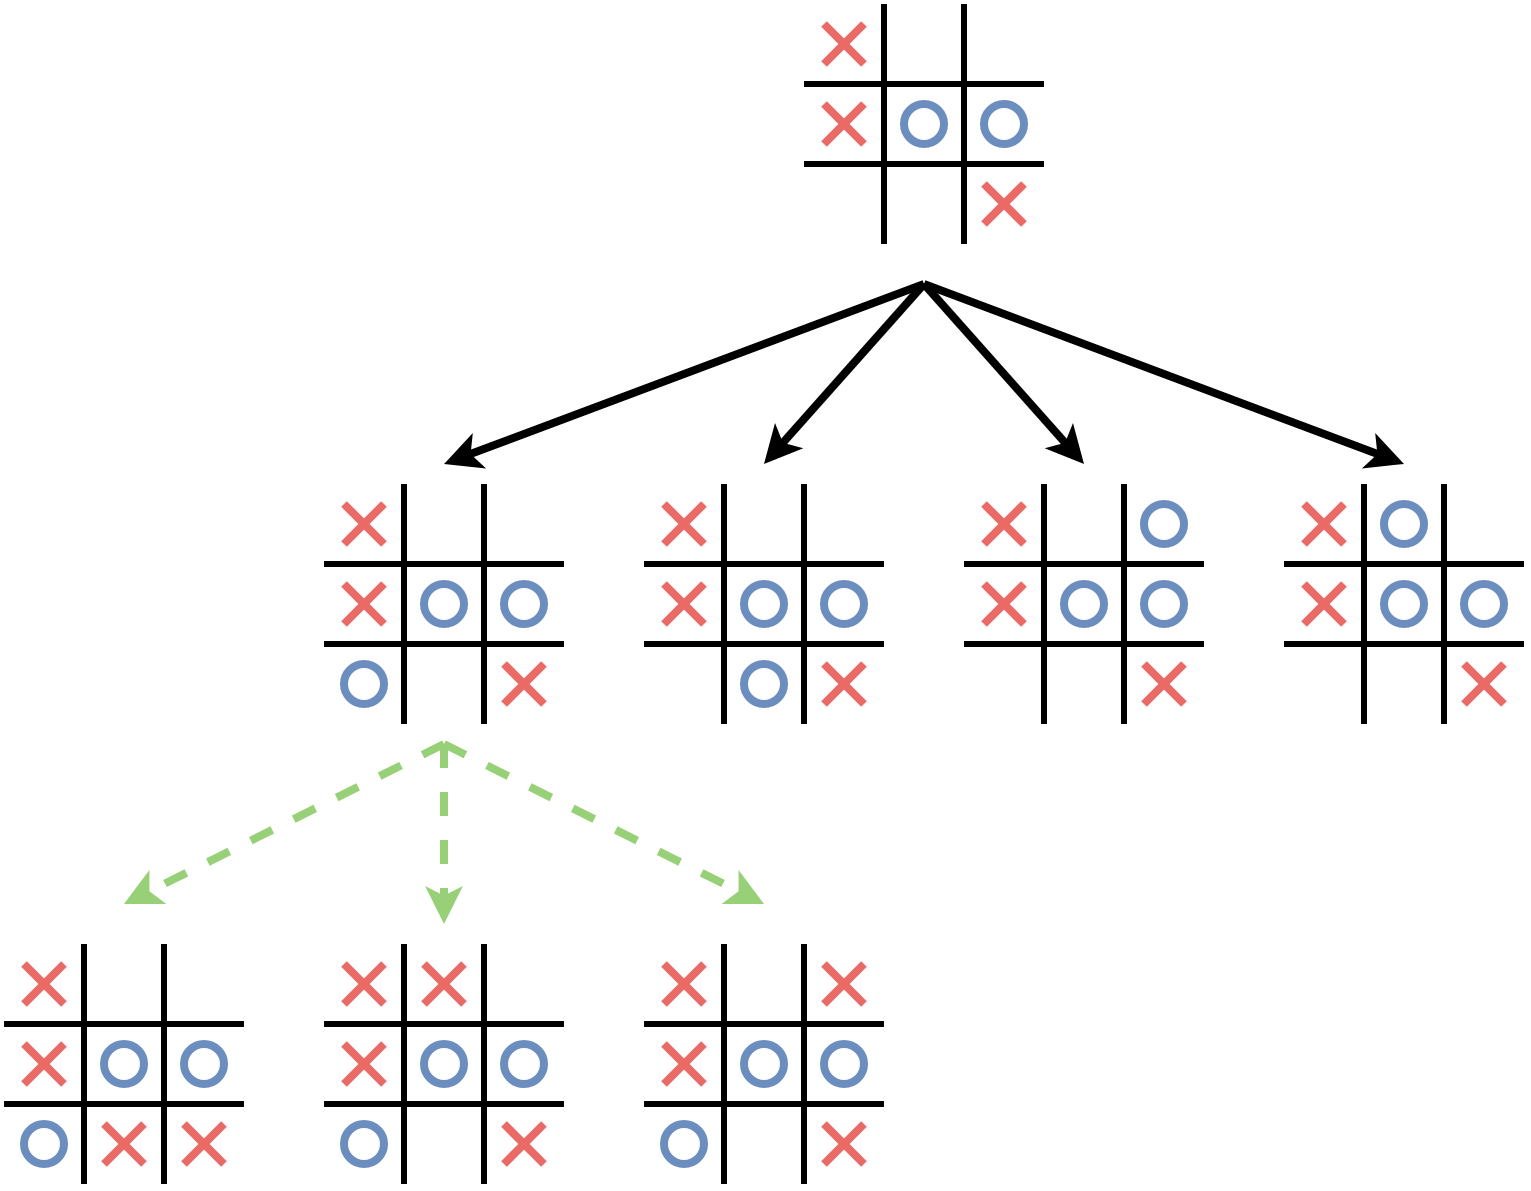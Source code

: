 <mxfile version="24.4.4" type="github">
  <diagram name="Page-1" id="O1wvSxYtaizagmVCoHYM">
    <mxGraphModel dx="2284" dy="781" grid="1" gridSize="10" guides="1" tooltips="1" connect="1" arrows="1" fold="1" page="1" pageScale="1" pageWidth="850" pageHeight="1100" math="0" shadow="0">
      <root>
        <mxCell id="0" />
        <mxCell id="1" parent="0" />
        <mxCell id="HapR6sXBjrM8r3dk0Goy-1" value="" style="endArrow=none;html=1;rounded=0;strokeWidth=3;fontSize=15;" parent="1" edge="1">
          <mxGeometry width="50" height="50" relative="1" as="geometry">
            <mxPoint x="410" y="220" as="sourcePoint" />
            <mxPoint x="410" y="100" as="targetPoint" />
          </mxGeometry>
        </mxCell>
        <mxCell id="HapR6sXBjrM8r3dk0Goy-2" value="" style="endArrow=none;html=1;rounded=0;strokeWidth=3;fontSize=15;" parent="1" edge="1">
          <mxGeometry width="50" height="50" relative="1" as="geometry">
            <mxPoint x="370" y="180" as="sourcePoint" />
            <mxPoint x="490" y="180" as="targetPoint" />
          </mxGeometry>
        </mxCell>
        <mxCell id="HapR6sXBjrM8r3dk0Goy-3" value="" style="endArrow=none;html=1;rounded=0;strokeWidth=3;fontSize=15;" parent="1" edge="1">
          <mxGeometry width="50" height="50" relative="1" as="geometry">
            <mxPoint x="450" y="220" as="sourcePoint" />
            <mxPoint x="450" y="100" as="targetPoint" />
          </mxGeometry>
        </mxCell>
        <mxCell id="HapR6sXBjrM8r3dk0Goy-4" value="" style="endArrow=none;html=1;rounded=0;strokeWidth=3;fontSize=15;" parent="1" edge="1">
          <mxGeometry width="50" height="50" relative="1" as="geometry">
            <mxPoint x="370" y="140" as="sourcePoint" />
            <mxPoint x="490" y="140" as="targetPoint" />
          </mxGeometry>
        </mxCell>
        <mxCell id="HapR6sXBjrM8r3dk0Goy-5" value="" style="ellipse;whiteSpace=wrap;html=1;perimeterSpacing=0;strokeWidth=4;fillColor=none;strokeColor=#6c8ebf;fontSize=15;" parent="1" vertex="1">
          <mxGeometry x="460" y="150" width="20" height="20" as="geometry" />
        </mxCell>
        <mxCell id="HapR6sXBjrM8r3dk0Goy-6" value="" style="endArrow=none;html=1;rounded=0;strokeWidth=4;strokeColor=#EA6B66;fontSize=15;" parent="1" edge="1">
          <mxGeometry width="50" height="50" relative="1" as="geometry">
            <mxPoint x="460" y="190" as="sourcePoint" />
            <mxPoint x="480" y="210" as="targetPoint" />
          </mxGeometry>
        </mxCell>
        <mxCell id="HapR6sXBjrM8r3dk0Goy-7" value="" style="endArrow=none;html=1;rounded=0;strokeWidth=4;strokeColor=#EA6B66;fontSize=15;" parent="1" edge="1">
          <mxGeometry width="50" height="50" relative="1" as="geometry">
            <mxPoint x="460" y="210" as="sourcePoint" />
            <mxPoint x="480" y="190" as="targetPoint" />
          </mxGeometry>
        </mxCell>
        <mxCell id="HapR6sXBjrM8r3dk0Goy-8" value="" style="endArrow=none;html=1;rounded=0;strokeWidth=4;strokeColor=#EA6B66;fontSize=15;" parent="1" edge="1">
          <mxGeometry width="50" height="50" relative="1" as="geometry">
            <mxPoint x="380" y="110" as="sourcePoint" />
            <mxPoint x="400" y="130" as="targetPoint" />
          </mxGeometry>
        </mxCell>
        <mxCell id="HapR6sXBjrM8r3dk0Goy-9" value="" style="endArrow=none;html=1;rounded=0;strokeWidth=4;strokeColor=#EA6B66;fontSize=15;" parent="1" edge="1">
          <mxGeometry width="50" height="50" relative="1" as="geometry">
            <mxPoint x="380" y="130" as="sourcePoint" />
            <mxPoint x="400" y="110" as="targetPoint" />
          </mxGeometry>
        </mxCell>
        <mxCell id="HapR6sXBjrM8r3dk0Goy-10" value="" style="ellipse;whiteSpace=wrap;html=1;perimeterSpacing=0;strokeWidth=4;fillColor=none;strokeColor=#6c8ebf;fontSize=15;" parent="1" vertex="1">
          <mxGeometry x="420" y="150" width="20" height="20" as="geometry" />
        </mxCell>
        <mxCell id="HapR6sXBjrM8r3dk0Goy-11" value="" style="endArrow=none;html=1;rounded=0;strokeWidth=4;strokeColor=#EA6B66;fontSize=15;" parent="1" edge="1">
          <mxGeometry width="50" height="50" relative="1" as="geometry">
            <mxPoint x="380" y="150" as="sourcePoint" />
            <mxPoint x="400" y="170" as="targetPoint" />
          </mxGeometry>
        </mxCell>
        <mxCell id="HapR6sXBjrM8r3dk0Goy-12" value="" style="endArrow=none;html=1;rounded=0;strokeWidth=4;strokeColor=#EA6B66;fontSize=15;" parent="1" edge="1">
          <mxGeometry width="50" height="50" relative="1" as="geometry">
            <mxPoint x="380" y="170" as="sourcePoint" />
            <mxPoint x="400" y="150" as="targetPoint" />
          </mxGeometry>
        </mxCell>
        <mxCell id="HapR6sXBjrM8r3dk0Goy-13" value="" style="endArrow=none;html=1;rounded=0;strokeWidth=3;fontSize=15;" parent="1" edge="1">
          <mxGeometry width="50" height="50" relative="1" as="geometry">
            <mxPoint x="330" y="460" as="sourcePoint" />
            <mxPoint x="330" y="340" as="targetPoint" />
          </mxGeometry>
        </mxCell>
        <mxCell id="HapR6sXBjrM8r3dk0Goy-14" value="" style="endArrow=none;html=1;rounded=0;strokeWidth=3;fontSize=15;" parent="1" edge="1">
          <mxGeometry width="50" height="50" relative="1" as="geometry">
            <mxPoint x="290" y="420" as="sourcePoint" />
            <mxPoint x="410" y="420" as="targetPoint" />
          </mxGeometry>
        </mxCell>
        <mxCell id="HapR6sXBjrM8r3dk0Goy-15" value="" style="endArrow=none;html=1;rounded=0;strokeWidth=3;fontSize=15;" parent="1" edge="1">
          <mxGeometry width="50" height="50" relative="1" as="geometry">
            <mxPoint x="370" y="460" as="sourcePoint" />
            <mxPoint x="370" y="340" as="targetPoint" />
          </mxGeometry>
        </mxCell>
        <mxCell id="HapR6sXBjrM8r3dk0Goy-16" value="" style="endArrow=none;html=1;rounded=0;strokeWidth=3;fontSize=15;" parent="1" edge="1">
          <mxGeometry width="50" height="50" relative="1" as="geometry">
            <mxPoint x="290" y="380" as="sourcePoint" />
            <mxPoint x="410" y="380" as="targetPoint" />
          </mxGeometry>
        </mxCell>
        <mxCell id="HapR6sXBjrM8r3dk0Goy-17" value="" style="ellipse;whiteSpace=wrap;html=1;perimeterSpacing=0;strokeWidth=4;fillColor=none;strokeColor=#6c8ebf;fontSize=15;" parent="1" vertex="1">
          <mxGeometry x="380" y="390" width="20" height="20" as="geometry" />
        </mxCell>
        <mxCell id="HapR6sXBjrM8r3dk0Goy-18" value="" style="endArrow=none;html=1;rounded=0;strokeWidth=4;strokeColor=#EA6B66;fontSize=15;" parent="1" edge="1">
          <mxGeometry width="50" height="50" relative="1" as="geometry">
            <mxPoint x="380" y="430" as="sourcePoint" />
            <mxPoint x="400" y="450" as="targetPoint" />
          </mxGeometry>
        </mxCell>
        <mxCell id="HapR6sXBjrM8r3dk0Goy-19" value="" style="endArrow=none;html=1;rounded=0;strokeWidth=4;strokeColor=#EA6B66;fontSize=15;" parent="1" edge="1">
          <mxGeometry width="50" height="50" relative="1" as="geometry">
            <mxPoint x="380" y="450" as="sourcePoint" />
            <mxPoint x="400" y="430" as="targetPoint" />
          </mxGeometry>
        </mxCell>
        <mxCell id="HapR6sXBjrM8r3dk0Goy-20" value="" style="endArrow=none;html=1;rounded=0;strokeWidth=4;strokeColor=#EA6B66;fontSize=15;" parent="1" edge="1">
          <mxGeometry width="50" height="50" relative="1" as="geometry">
            <mxPoint x="300" y="350" as="sourcePoint" />
            <mxPoint x="320" y="370" as="targetPoint" />
          </mxGeometry>
        </mxCell>
        <mxCell id="HapR6sXBjrM8r3dk0Goy-21" value="" style="endArrow=none;html=1;rounded=0;strokeWidth=4;strokeColor=#EA6B66;fontSize=15;" parent="1" edge="1">
          <mxGeometry width="50" height="50" relative="1" as="geometry">
            <mxPoint x="300" y="370" as="sourcePoint" />
            <mxPoint x="320" y="350" as="targetPoint" />
          </mxGeometry>
        </mxCell>
        <mxCell id="HapR6sXBjrM8r3dk0Goy-22" value="" style="ellipse;whiteSpace=wrap;html=1;perimeterSpacing=0;strokeWidth=4;fillColor=none;strokeColor=#6c8ebf;fontSize=15;" parent="1" vertex="1">
          <mxGeometry x="340" y="390" width="20" height="20" as="geometry" />
        </mxCell>
        <mxCell id="HapR6sXBjrM8r3dk0Goy-23" value="" style="endArrow=none;html=1;rounded=0;strokeWidth=4;strokeColor=#EA6B66;fontSize=15;" parent="1" edge="1">
          <mxGeometry width="50" height="50" relative="1" as="geometry">
            <mxPoint x="300" y="390" as="sourcePoint" />
            <mxPoint x="320" y="410" as="targetPoint" />
          </mxGeometry>
        </mxCell>
        <mxCell id="HapR6sXBjrM8r3dk0Goy-24" value="" style="endArrow=none;html=1;rounded=0;strokeWidth=4;strokeColor=#EA6B66;fontSize=15;" parent="1" edge="1">
          <mxGeometry width="50" height="50" relative="1" as="geometry">
            <mxPoint x="300" y="410" as="sourcePoint" />
            <mxPoint x="320" y="390" as="targetPoint" />
          </mxGeometry>
        </mxCell>
        <mxCell id="HapR6sXBjrM8r3dk0Goy-25" value="" style="endArrow=none;html=1;rounded=0;strokeWidth=3;fontSize=15;" parent="1" edge="1">
          <mxGeometry width="50" height="50" relative="1" as="geometry">
            <mxPoint x="170" y="460" as="sourcePoint" />
            <mxPoint x="170" y="340" as="targetPoint" />
          </mxGeometry>
        </mxCell>
        <mxCell id="HapR6sXBjrM8r3dk0Goy-26" value="" style="endArrow=none;html=1;rounded=0;strokeWidth=3;fontSize=15;" parent="1" edge="1">
          <mxGeometry width="50" height="50" relative="1" as="geometry">
            <mxPoint x="130" y="420" as="sourcePoint" />
            <mxPoint x="250" y="420" as="targetPoint" />
          </mxGeometry>
        </mxCell>
        <mxCell id="HapR6sXBjrM8r3dk0Goy-27" value="" style="endArrow=none;html=1;rounded=0;strokeWidth=3;fontSize=15;" parent="1" edge="1">
          <mxGeometry width="50" height="50" relative="1" as="geometry">
            <mxPoint x="210" y="460" as="sourcePoint" />
            <mxPoint x="210" y="340" as="targetPoint" />
          </mxGeometry>
        </mxCell>
        <mxCell id="HapR6sXBjrM8r3dk0Goy-28" value="" style="endArrow=none;html=1;rounded=0;strokeWidth=3;fontSize=15;" parent="1" edge="1">
          <mxGeometry width="50" height="50" relative="1" as="geometry">
            <mxPoint x="130" y="380" as="sourcePoint" />
            <mxPoint x="250" y="380" as="targetPoint" />
          </mxGeometry>
        </mxCell>
        <mxCell id="HapR6sXBjrM8r3dk0Goy-29" value="" style="ellipse;whiteSpace=wrap;html=1;perimeterSpacing=0;strokeWidth=4;fillColor=none;strokeColor=#6c8ebf;fontSize=15;" parent="1" vertex="1">
          <mxGeometry x="220" y="390" width="20" height="20" as="geometry" />
        </mxCell>
        <mxCell id="HapR6sXBjrM8r3dk0Goy-30" value="" style="endArrow=none;html=1;rounded=0;strokeWidth=4;strokeColor=#EA6B66;fontSize=15;" parent="1" edge="1">
          <mxGeometry width="50" height="50" relative="1" as="geometry">
            <mxPoint x="220" y="430" as="sourcePoint" />
            <mxPoint x="240" y="450" as="targetPoint" />
          </mxGeometry>
        </mxCell>
        <mxCell id="HapR6sXBjrM8r3dk0Goy-31" value="" style="endArrow=none;html=1;rounded=0;strokeWidth=4;strokeColor=#EA6B66;fontSize=15;" parent="1" edge="1">
          <mxGeometry width="50" height="50" relative="1" as="geometry">
            <mxPoint x="220" y="450" as="sourcePoint" />
            <mxPoint x="240" y="430" as="targetPoint" />
          </mxGeometry>
        </mxCell>
        <mxCell id="HapR6sXBjrM8r3dk0Goy-32" value="" style="endArrow=none;html=1;rounded=0;strokeWidth=4;strokeColor=#EA6B66;fontSize=15;" parent="1" edge="1">
          <mxGeometry width="50" height="50" relative="1" as="geometry">
            <mxPoint x="140" y="350" as="sourcePoint" />
            <mxPoint x="160" y="370" as="targetPoint" />
          </mxGeometry>
        </mxCell>
        <mxCell id="HapR6sXBjrM8r3dk0Goy-33" value="" style="endArrow=none;html=1;rounded=0;strokeWidth=4;strokeColor=#EA6B66;fontSize=15;" parent="1" edge="1">
          <mxGeometry width="50" height="50" relative="1" as="geometry">
            <mxPoint x="140" y="370" as="sourcePoint" />
            <mxPoint x="160" y="350" as="targetPoint" />
          </mxGeometry>
        </mxCell>
        <mxCell id="HapR6sXBjrM8r3dk0Goy-34" value="" style="ellipse;whiteSpace=wrap;html=1;perimeterSpacing=0;strokeWidth=4;fillColor=none;strokeColor=#6c8ebf;fontSize=15;" parent="1" vertex="1">
          <mxGeometry x="180" y="390" width="20" height="20" as="geometry" />
        </mxCell>
        <mxCell id="HapR6sXBjrM8r3dk0Goy-35" value="" style="endArrow=none;html=1;rounded=0;strokeWidth=4;strokeColor=#EA6B66;fontSize=15;" parent="1" edge="1">
          <mxGeometry width="50" height="50" relative="1" as="geometry">
            <mxPoint x="140" y="390" as="sourcePoint" />
            <mxPoint x="160" y="410" as="targetPoint" />
          </mxGeometry>
        </mxCell>
        <mxCell id="HapR6sXBjrM8r3dk0Goy-36" value="" style="endArrow=none;html=1;rounded=0;strokeWidth=4;strokeColor=#EA6B66;fontSize=15;" parent="1" edge="1">
          <mxGeometry width="50" height="50" relative="1" as="geometry">
            <mxPoint x="140" y="410" as="sourcePoint" />
            <mxPoint x="160" y="390" as="targetPoint" />
          </mxGeometry>
        </mxCell>
        <mxCell id="HapR6sXBjrM8r3dk0Goy-37" value="" style="endArrow=none;html=1;rounded=0;strokeWidth=3;fontSize=15;" parent="1" edge="1">
          <mxGeometry width="50" height="50" relative="1" as="geometry">
            <mxPoint x="490" y="460" as="sourcePoint" />
            <mxPoint x="490" y="340" as="targetPoint" />
          </mxGeometry>
        </mxCell>
        <mxCell id="HapR6sXBjrM8r3dk0Goy-38" value="" style="endArrow=none;html=1;rounded=0;strokeWidth=3;fontSize=15;" parent="1" edge="1">
          <mxGeometry width="50" height="50" relative="1" as="geometry">
            <mxPoint x="450" y="420" as="sourcePoint" />
            <mxPoint x="570" y="420" as="targetPoint" />
          </mxGeometry>
        </mxCell>
        <mxCell id="HapR6sXBjrM8r3dk0Goy-39" value="" style="endArrow=none;html=1;rounded=0;strokeWidth=3;fontSize=15;" parent="1" edge="1">
          <mxGeometry width="50" height="50" relative="1" as="geometry">
            <mxPoint x="530" y="460" as="sourcePoint" />
            <mxPoint x="530" y="340" as="targetPoint" />
          </mxGeometry>
        </mxCell>
        <mxCell id="HapR6sXBjrM8r3dk0Goy-40" value="" style="endArrow=none;html=1;rounded=0;strokeWidth=3;fontSize=15;" parent="1" edge="1">
          <mxGeometry width="50" height="50" relative="1" as="geometry">
            <mxPoint x="450" y="380" as="sourcePoint" />
            <mxPoint x="570" y="380" as="targetPoint" />
          </mxGeometry>
        </mxCell>
        <mxCell id="HapR6sXBjrM8r3dk0Goy-41" value="" style="ellipse;whiteSpace=wrap;html=1;perimeterSpacing=0;strokeWidth=4;fillColor=none;strokeColor=#6c8ebf;fontSize=15;" parent="1" vertex="1">
          <mxGeometry x="540" y="390" width="20" height="20" as="geometry" />
        </mxCell>
        <mxCell id="HapR6sXBjrM8r3dk0Goy-42" value="" style="endArrow=none;html=1;rounded=0;strokeWidth=4;strokeColor=#EA6B66;fontSize=15;" parent="1" edge="1">
          <mxGeometry width="50" height="50" relative="1" as="geometry">
            <mxPoint x="540" y="430" as="sourcePoint" />
            <mxPoint x="560" y="450" as="targetPoint" />
          </mxGeometry>
        </mxCell>
        <mxCell id="HapR6sXBjrM8r3dk0Goy-43" value="" style="endArrow=none;html=1;rounded=0;strokeWidth=4;strokeColor=#EA6B66;fontSize=15;" parent="1" edge="1">
          <mxGeometry width="50" height="50" relative="1" as="geometry">
            <mxPoint x="540" y="450" as="sourcePoint" />
            <mxPoint x="560" y="430" as="targetPoint" />
          </mxGeometry>
        </mxCell>
        <mxCell id="HapR6sXBjrM8r3dk0Goy-44" value="" style="endArrow=none;html=1;rounded=0;strokeWidth=4;strokeColor=#EA6B66;fontSize=15;" parent="1" edge="1">
          <mxGeometry width="50" height="50" relative="1" as="geometry">
            <mxPoint x="460" y="350" as="sourcePoint" />
            <mxPoint x="480" y="370" as="targetPoint" />
          </mxGeometry>
        </mxCell>
        <mxCell id="HapR6sXBjrM8r3dk0Goy-45" value="" style="endArrow=none;html=1;rounded=0;strokeWidth=4;strokeColor=#EA6B66;fontSize=15;" parent="1" edge="1">
          <mxGeometry width="50" height="50" relative="1" as="geometry">
            <mxPoint x="460" y="370" as="sourcePoint" />
            <mxPoint x="480" y="350" as="targetPoint" />
          </mxGeometry>
        </mxCell>
        <mxCell id="HapR6sXBjrM8r3dk0Goy-46" value="" style="ellipse;whiteSpace=wrap;html=1;perimeterSpacing=0;strokeWidth=4;fillColor=none;strokeColor=#6c8ebf;fontSize=15;" parent="1" vertex="1">
          <mxGeometry x="500" y="390" width="20" height="20" as="geometry" />
        </mxCell>
        <mxCell id="HapR6sXBjrM8r3dk0Goy-47" value="" style="endArrow=none;html=1;rounded=0;strokeWidth=4;strokeColor=#EA6B66;fontSize=15;" parent="1" edge="1">
          <mxGeometry width="50" height="50" relative="1" as="geometry">
            <mxPoint x="460" y="390" as="sourcePoint" />
            <mxPoint x="480" y="410" as="targetPoint" />
          </mxGeometry>
        </mxCell>
        <mxCell id="HapR6sXBjrM8r3dk0Goy-48" value="" style="endArrow=none;html=1;rounded=0;strokeWidth=4;strokeColor=#EA6B66;fontSize=15;" parent="1" edge="1">
          <mxGeometry width="50" height="50" relative="1" as="geometry">
            <mxPoint x="460" y="410" as="sourcePoint" />
            <mxPoint x="480" y="390" as="targetPoint" />
          </mxGeometry>
        </mxCell>
        <mxCell id="HapR6sXBjrM8r3dk0Goy-49" value="" style="ellipse;whiteSpace=wrap;html=1;perimeterSpacing=0;strokeWidth=4;fillColor=none;strokeColor=#6c8ebf;fontSize=15;" parent="1" vertex="1">
          <mxGeometry x="140" y="430" width="20" height="20" as="geometry" />
        </mxCell>
        <mxCell id="HapR6sXBjrM8r3dk0Goy-50" value="" style="ellipse;whiteSpace=wrap;html=1;perimeterSpacing=0;strokeWidth=4;fillColor=none;strokeColor=#6c8ebf;fontSize=15;" parent="1" vertex="1">
          <mxGeometry x="340" y="430" width="20" height="20" as="geometry" />
        </mxCell>
        <mxCell id="HapR6sXBjrM8r3dk0Goy-51" value="" style="ellipse;whiteSpace=wrap;html=1;perimeterSpacing=0;strokeWidth=4;fillColor=none;strokeColor=#6c8ebf;fontSize=15;" parent="1" vertex="1">
          <mxGeometry x="540" y="350" width="20" height="20" as="geometry" />
        </mxCell>
        <mxCell id="HapR6sXBjrM8r3dk0Goy-52" value="" style="endArrow=classic;html=1;rounded=0;strokeWidth=4;" parent="1" edge="1">
          <mxGeometry width="50" height="50" relative="1" as="geometry">
            <mxPoint x="430" y="240" as="sourcePoint" />
            <mxPoint x="190" y="330" as="targetPoint" />
          </mxGeometry>
        </mxCell>
        <mxCell id="HapR6sXBjrM8r3dk0Goy-53" value="" style="endArrow=classic;html=1;rounded=0;strokeWidth=4;" parent="1" edge="1">
          <mxGeometry width="50" height="50" relative="1" as="geometry">
            <mxPoint x="430" y="240" as="sourcePoint" />
            <mxPoint x="510" y="330" as="targetPoint" />
          </mxGeometry>
        </mxCell>
        <mxCell id="HapR6sXBjrM8r3dk0Goy-54" value="" style="endArrow=classic;html=1;rounded=0;strokeWidth=4;" parent="1" edge="1">
          <mxGeometry width="50" height="50" relative="1" as="geometry">
            <mxPoint x="430" y="240" as="sourcePoint" />
            <mxPoint x="350" y="330" as="targetPoint" />
          </mxGeometry>
        </mxCell>
        <mxCell id="HapR6sXBjrM8r3dk0Goy-56" value="" style="endArrow=none;html=1;rounded=0;strokeWidth=3;fontSize=15;" parent="1" edge="1">
          <mxGeometry width="50" height="50" relative="1" as="geometry">
            <mxPoint x="650" y="460" as="sourcePoint" />
            <mxPoint x="650" y="340" as="targetPoint" />
          </mxGeometry>
        </mxCell>
        <mxCell id="HapR6sXBjrM8r3dk0Goy-57" value="" style="endArrow=none;html=1;rounded=0;strokeWidth=3;fontSize=15;" parent="1" edge="1">
          <mxGeometry width="50" height="50" relative="1" as="geometry">
            <mxPoint x="610" y="420" as="sourcePoint" />
            <mxPoint x="730" y="420" as="targetPoint" />
          </mxGeometry>
        </mxCell>
        <mxCell id="HapR6sXBjrM8r3dk0Goy-58" value="" style="endArrow=none;html=1;rounded=0;strokeWidth=3;fontSize=15;" parent="1" edge="1">
          <mxGeometry width="50" height="50" relative="1" as="geometry">
            <mxPoint x="690" y="460" as="sourcePoint" />
            <mxPoint x="690" y="340" as="targetPoint" />
          </mxGeometry>
        </mxCell>
        <mxCell id="HapR6sXBjrM8r3dk0Goy-59" value="" style="endArrow=none;html=1;rounded=0;strokeWidth=3;fontSize=15;" parent="1" edge="1">
          <mxGeometry width="50" height="50" relative="1" as="geometry">
            <mxPoint x="610" y="380" as="sourcePoint" />
            <mxPoint x="730" y="380" as="targetPoint" />
          </mxGeometry>
        </mxCell>
        <mxCell id="HapR6sXBjrM8r3dk0Goy-60" value="" style="ellipse;whiteSpace=wrap;html=1;perimeterSpacing=0;strokeWidth=4;fillColor=none;strokeColor=#6c8ebf;fontSize=15;" parent="1" vertex="1">
          <mxGeometry x="700" y="390" width="20" height="20" as="geometry" />
        </mxCell>
        <mxCell id="HapR6sXBjrM8r3dk0Goy-61" value="" style="endArrow=none;html=1;rounded=0;strokeWidth=4;strokeColor=#EA6B66;fontSize=15;" parent="1" edge="1">
          <mxGeometry width="50" height="50" relative="1" as="geometry">
            <mxPoint x="700" y="430" as="sourcePoint" />
            <mxPoint x="720" y="450" as="targetPoint" />
          </mxGeometry>
        </mxCell>
        <mxCell id="HapR6sXBjrM8r3dk0Goy-62" value="" style="endArrow=none;html=1;rounded=0;strokeWidth=4;strokeColor=#EA6B66;fontSize=15;" parent="1" edge="1">
          <mxGeometry width="50" height="50" relative="1" as="geometry">
            <mxPoint x="700" y="450" as="sourcePoint" />
            <mxPoint x="720" y="430" as="targetPoint" />
          </mxGeometry>
        </mxCell>
        <mxCell id="HapR6sXBjrM8r3dk0Goy-63" value="" style="endArrow=none;html=1;rounded=0;strokeWidth=4;strokeColor=#EA6B66;fontSize=15;" parent="1" edge="1">
          <mxGeometry width="50" height="50" relative="1" as="geometry">
            <mxPoint x="620" y="350" as="sourcePoint" />
            <mxPoint x="640" y="370" as="targetPoint" />
          </mxGeometry>
        </mxCell>
        <mxCell id="HapR6sXBjrM8r3dk0Goy-64" value="" style="endArrow=none;html=1;rounded=0;strokeWidth=4;strokeColor=#EA6B66;fontSize=15;" parent="1" edge="1">
          <mxGeometry width="50" height="50" relative="1" as="geometry">
            <mxPoint x="620" y="370" as="sourcePoint" />
            <mxPoint x="640" y="350" as="targetPoint" />
          </mxGeometry>
        </mxCell>
        <mxCell id="HapR6sXBjrM8r3dk0Goy-65" value="" style="ellipse;whiteSpace=wrap;html=1;perimeterSpacing=0;strokeWidth=4;fillColor=none;strokeColor=#6c8ebf;fontSize=15;" parent="1" vertex="1">
          <mxGeometry x="660" y="390" width="20" height="20" as="geometry" />
        </mxCell>
        <mxCell id="HapR6sXBjrM8r3dk0Goy-66" value="" style="endArrow=none;html=1;rounded=0;strokeWidth=4;strokeColor=#EA6B66;fontSize=15;" parent="1" edge="1">
          <mxGeometry width="50" height="50" relative="1" as="geometry">
            <mxPoint x="620" y="390" as="sourcePoint" />
            <mxPoint x="640" y="410" as="targetPoint" />
          </mxGeometry>
        </mxCell>
        <mxCell id="HapR6sXBjrM8r3dk0Goy-67" value="" style="endArrow=none;html=1;rounded=0;strokeWidth=4;strokeColor=#EA6B66;fontSize=15;" parent="1" edge="1">
          <mxGeometry width="50" height="50" relative="1" as="geometry">
            <mxPoint x="620" y="410" as="sourcePoint" />
            <mxPoint x="640" y="390" as="targetPoint" />
          </mxGeometry>
        </mxCell>
        <mxCell id="HapR6sXBjrM8r3dk0Goy-68" value="" style="ellipse;whiteSpace=wrap;html=1;perimeterSpacing=0;strokeWidth=4;fillColor=none;strokeColor=#6c8ebf;fontSize=15;" parent="1" vertex="1">
          <mxGeometry x="660" y="350" width="20" height="20" as="geometry" />
        </mxCell>
        <mxCell id="HapR6sXBjrM8r3dk0Goy-69" value="" style="endArrow=classic;html=1;rounded=0;strokeWidth=4;" parent="1" edge="1">
          <mxGeometry width="50" height="50" relative="1" as="geometry">
            <mxPoint x="430" y="240" as="sourcePoint" />
            <mxPoint x="670" y="330" as="targetPoint" />
          </mxGeometry>
        </mxCell>
        <mxCell id="HapR6sXBjrM8r3dk0Goy-70" value="" style="endArrow=classic;html=1;rounded=0;strokeWidth=4;strokeColor=#97D077;dashed=1;" parent="1" edge="1">
          <mxGeometry width="50" height="50" relative="1" as="geometry">
            <mxPoint x="190" y="470" as="sourcePoint" />
            <mxPoint x="190" y="560" as="targetPoint" />
          </mxGeometry>
        </mxCell>
        <mxCell id="HapR6sXBjrM8r3dk0Goy-97" value="" style="endArrow=none;html=1;rounded=0;strokeWidth=3;fontSize=15;" parent="1" edge="1">
          <mxGeometry width="50" height="50" relative="1" as="geometry">
            <mxPoint x="170" y="690" as="sourcePoint" />
            <mxPoint x="170" y="570" as="targetPoint" />
          </mxGeometry>
        </mxCell>
        <mxCell id="HapR6sXBjrM8r3dk0Goy-98" value="" style="endArrow=none;html=1;rounded=0;strokeWidth=3;fontSize=15;" parent="1" edge="1">
          <mxGeometry width="50" height="50" relative="1" as="geometry">
            <mxPoint x="130" y="650" as="sourcePoint" />
            <mxPoint x="250" y="650" as="targetPoint" />
          </mxGeometry>
        </mxCell>
        <mxCell id="HapR6sXBjrM8r3dk0Goy-99" value="" style="endArrow=none;html=1;rounded=0;strokeWidth=3;fontSize=15;" parent="1" edge="1">
          <mxGeometry width="50" height="50" relative="1" as="geometry">
            <mxPoint x="210" y="690" as="sourcePoint" />
            <mxPoint x="210" y="570" as="targetPoint" />
          </mxGeometry>
        </mxCell>
        <mxCell id="HapR6sXBjrM8r3dk0Goy-100" value="" style="endArrow=none;html=1;rounded=0;strokeWidth=3;fontSize=15;" parent="1" edge="1">
          <mxGeometry width="50" height="50" relative="1" as="geometry">
            <mxPoint x="130" y="610" as="sourcePoint" />
            <mxPoint x="250" y="610" as="targetPoint" />
          </mxGeometry>
        </mxCell>
        <mxCell id="HapR6sXBjrM8r3dk0Goy-101" value="" style="ellipse;whiteSpace=wrap;html=1;perimeterSpacing=0;strokeWidth=4;fillColor=none;strokeColor=#6c8ebf;fontSize=15;" parent="1" vertex="1">
          <mxGeometry x="220" y="620" width="20" height="20" as="geometry" />
        </mxCell>
        <mxCell id="HapR6sXBjrM8r3dk0Goy-102" value="" style="endArrow=none;html=1;rounded=0;strokeWidth=4;strokeColor=#EA6B66;fontSize=15;" parent="1" edge="1">
          <mxGeometry width="50" height="50" relative="1" as="geometry">
            <mxPoint x="220" y="660" as="sourcePoint" />
            <mxPoint x="240" y="680" as="targetPoint" />
          </mxGeometry>
        </mxCell>
        <mxCell id="HapR6sXBjrM8r3dk0Goy-103" value="" style="endArrow=none;html=1;rounded=0;strokeWidth=4;strokeColor=#EA6B66;fontSize=15;" parent="1" edge="1">
          <mxGeometry width="50" height="50" relative="1" as="geometry">
            <mxPoint x="220" y="680" as="sourcePoint" />
            <mxPoint x="240" y="660" as="targetPoint" />
          </mxGeometry>
        </mxCell>
        <mxCell id="HapR6sXBjrM8r3dk0Goy-104" value="" style="endArrow=none;html=1;rounded=0;strokeWidth=4;strokeColor=#EA6B66;fontSize=15;" parent="1" edge="1">
          <mxGeometry width="50" height="50" relative="1" as="geometry">
            <mxPoint x="140" y="580" as="sourcePoint" />
            <mxPoint x="160" y="600" as="targetPoint" />
          </mxGeometry>
        </mxCell>
        <mxCell id="HapR6sXBjrM8r3dk0Goy-105" value="" style="endArrow=none;html=1;rounded=0;strokeWidth=4;strokeColor=#EA6B66;fontSize=15;" parent="1" edge="1">
          <mxGeometry width="50" height="50" relative="1" as="geometry">
            <mxPoint x="140" y="600" as="sourcePoint" />
            <mxPoint x="160" y="580" as="targetPoint" />
          </mxGeometry>
        </mxCell>
        <mxCell id="HapR6sXBjrM8r3dk0Goy-106" value="" style="ellipse;whiteSpace=wrap;html=1;perimeterSpacing=0;strokeWidth=4;fillColor=none;strokeColor=#6c8ebf;fontSize=15;" parent="1" vertex="1">
          <mxGeometry x="180" y="620" width="20" height="20" as="geometry" />
        </mxCell>
        <mxCell id="HapR6sXBjrM8r3dk0Goy-107" value="" style="endArrow=none;html=1;rounded=0;strokeWidth=4;strokeColor=#EA6B66;fontSize=15;" parent="1" edge="1">
          <mxGeometry width="50" height="50" relative="1" as="geometry">
            <mxPoint x="140" y="620" as="sourcePoint" />
            <mxPoint x="160" y="640" as="targetPoint" />
          </mxGeometry>
        </mxCell>
        <mxCell id="HapR6sXBjrM8r3dk0Goy-108" value="" style="endArrow=none;html=1;rounded=0;strokeWidth=4;strokeColor=#EA6B66;fontSize=15;" parent="1" edge="1">
          <mxGeometry width="50" height="50" relative="1" as="geometry">
            <mxPoint x="140" y="640" as="sourcePoint" />
            <mxPoint x="160" y="620" as="targetPoint" />
          </mxGeometry>
        </mxCell>
        <mxCell id="HapR6sXBjrM8r3dk0Goy-109" value="" style="ellipse;whiteSpace=wrap;html=1;perimeterSpacing=0;strokeWidth=4;fillColor=none;strokeColor=#6c8ebf;fontSize=15;" parent="1" vertex="1">
          <mxGeometry x="140" y="660" width="20" height="20" as="geometry" />
        </mxCell>
        <mxCell id="HapR6sXBjrM8r3dk0Goy-110" value="" style="endArrow=none;html=1;rounded=0;strokeWidth=4;strokeColor=#EA6B66;fontSize=15;" parent="1" edge="1">
          <mxGeometry width="50" height="50" relative="1" as="geometry">
            <mxPoint x="180" y="580" as="sourcePoint" />
            <mxPoint x="200" y="600" as="targetPoint" />
          </mxGeometry>
        </mxCell>
        <mxCell id="HapR6sXBjrM8r3dk0Goy-111" value="" style="endArrow=none;html=1;rounded=0;strokeWidth=4;strokeColor=#EA6B66;fontSize=15;" parent="1" edge="1">
          <mxGeometry width="50" height="50" relative="1" as="geometry">
            <mxPoint x="180" y="600" as="sourcePoint" />
            <mxPoint x="200" y="580" as="targetPoint" />
          </mxGeometry>
        </mxCell>
        <mxCell id="HapR6sXBjrM8r3dk0Goy-112" value="" style="endArrow=none;html=1;rounded=0;strokeWidth=3;fontSize=15;" parent="1" edge="1">
          <mxGeometry width="50" height="50" relative="1" as="geometry">
            <mxPoint x="330" y="690" as="sourcePoint" />
            <mxPoint x="330" y="570" as="targetPoint" />
          </mxGeometry>
        </mxCell>
        <mxCell id="HapR6sXBjrM8r3dk0Goy-113" value="" style="endArrow=none;html=1;rounded=0;strokeWidth=3;fontSize=15;" parent="1" edge="1">
          <mxGeometry width="50" height="50" relative="1" as="geometry">
            <mxPoint x="290" y="650" as="sourcePoint" />
            <mxPoint x="410" y="650" as="targetPoint" />
          </mxGeometry>
        </mxCell>
        <mxCell id="HapR6sXBjrM8r3dk0Goy-114" value="" style="endArrow=none;html=1;rounded=0;strokeWidth=3;fontSize=15;" parent="1" edge="1">
          <mxGeometry width="50" height="50" relative="1" as="geometry">
            <mxPoint x="370" y="690" as="sourcePoint" />
            <mxPoint x="370" y="570" as="targetPoint" />
          </mxGeometry>
        </mxCell>
        <mxCell id="HapR6sXBjrM8r3dk0Goy-115" value="" style="endArrow=none;html=1;rounded=0;strokeWidth=3;fontSize=15;" parent="1" edge="1">
          <mxGeometry width="50" height="50" relative="1" as="geometry">
            <mxPoint x="290" y="610" as="sourcePoint" />
            <mxPoint x="410" y="610" as="targetPoint" />
          </mxGeometry>
        </mxCell>
        <mxCell id="HapR6sXBjrM8r3dk0Goy-116" value="" style="ellipse;whiteSpace=wrap;html=1;perimeterSpacing=0;strokeWidth=4;fillColor=none;strokeColor=#6c8ebf;fontSize=15;" parent="1" vertex="1">
          <mxGeometry x="380" y="620" width="20" height="20" as="geometry" />
        </mxCell>
        <mxCell id="HapR6sXBjrM8r3dk0Goy-117" value="" style="endArrow=none;html=1;rounded=0;strokeWidth=4;strokeColor=#EA6B66;fontSize=15;" parent="1" edge="1">
          <mxGeometry width="50" height="50" relative="1" as="geometry">
            <mxPoint x="380" y="660" as="sourcePoint" />
            <mxPoint x="400" y="680" as="targetPoint" />
          </mxGeometry>
        </mxCell>
        <mxCell id="HapR6sXBjrM8r3dk0Goy-118" value="" style="endArrow=none;html=1;rounded=0;strokeWidth=4;strokeColor=#EA6B66;fontSize=15;" parent="1" edge="1">
          <mxGeometry width="50" height="50" relative="1" as="geometry">
            <mxPoint x="380" y="680" as="sourcePoint" />
            <mxPoint x="400" y="660" as="targetPoint" />
          </mxGeometry>
        </mxCell>
        <mxCell id="HapR6sXBjrM8r3dk0Goy-119" value="" style="endArrow=none;html=1;rounded=0;strokeWidth=4;strokeColor=#EA6B66;fontSize=15;" parent="1" edge="1">
          <mxGeometry width="50" height="50" relative="1" as="geometry">
            <mxPoint x="300" y="580" as="sourcePoint" />
            <mxPoint x="320" y="600" as="targetPoint" />
          </mxGeometry>
        </mxCell>
        <mxCell id="HapR6sXBjrM8r3dk0Goy-120" value="" style="endArrow=none;html=1;rounded=0;strokeWidth=4;strokeColor=#EA6B66;fontSize=15;" parent="1" edge="1">
          <mxGeometry width="50" height="50" relative="1" as="geometry">
            <mxPoint x="300" y="600" as="sourcePoint" />
            <mxPoint x="320" y="580" as="targetPoint" />
          </mxGeometry>
        </mxCell>
        <mxCell id="HapR6sXBjrM8r3dk0Goy-121" value="" style="ellipse;whiteSpace=wrap;html=1;perimeterSpacing=0;strokeWidth=4;fillColor=none;strokeColor=#6c8ebf;fontSize=15;" parent="1" vertex="1">
          <mxGeometry x="340" y="620" width="20" height="20" as="geometry" />
        </mxCell>
        <mxCell id="HapR6sXBjrM8r3dk0Goy-122" value="" style="endArrow=none;html=1;rounded=0;strokeWidth=4;strokeColor=#EA6B66;fontSize=15;" parent="1" edge="1">
          <mxGeometry width="50" height="50" relative="1" as="geometry">
            <mxPoint x="300" y="620" as="sourcePoint" />
            <mxPoint x="320" y="640" as="targetPoint" />
          </mxGeometry>
        </mxCell>
        <mxCell id="HapR6sXBjrM8r3dk0Goy-123" value="" style="endArrow=none;html=1;rounded=0;strokeWidth=4;strokeColor=#EA6B66;fontSize=15;" parent="1" edge="1">
          <mxGeometry width="50" height="50" relative="1" as="geometry">
            <mxPoint x="300" y="640" as="sourcePoint" />
            <mxPoint x="320" y="620" as="targetPoint" />
          </mxGeometry>
        </mxCell>
        <mxCell id="HapR6sXBjrM8r3dk0Goy-124" value="" style="ellipse;whiteSpace=wrap;html=1;perimeterSpacing=0;strokeWidth=4;fillColor=none;strokeColor=#6c8ebf;fontSize=15;" parent="1" vertex="1">
          <mxGeometry x="300" y="660" width="20" height="20" as="geometry" />
        </mxCell>
        <mxCell id="HapR6sXBjrM8r3dk0Goy-127" value="" style="endArrow=none;html=1;rounded=0;strokeWidth=4;strokeColor=#EA6B66;fontSize=15;" parent="1" edge="1">
          <mxGeometry width="50" height="50" relative="1" as="geometry">
            <mxPoint x="380" y="580" as="sourcePoint" />
            <mxPoint x="400" y="600" as="targetPoint" />
          </mxGeometry>
        </mxCell>
        <mxCell id="HapR6sXBjrM8r3dk0Goy-128" value="" style="endArrow=none;html=1;rounded=0;strokeWidth=4;strokeColor=#EA6B66;fontSize=15;" parent="1" edge="1">
          <mxGeometry width="50" height="50" relative="1" as="geometry">
            <mxPoint x="380" y="600" as="sourcePoint" />
            <mxPoint x="400" y="580" as="targetPoint" />
          </mxGeometry>
        </mxCell>
        <mxCell id="HapR6sXBjrM8r3dk0Goy-129" value="" style="endArrow=none;html=1;rounded=0;strokeWidth=3;fontSize=15;" parent="1" edge="1">
          <mxGeometry width="50" height="50" relative="1" as="geometry">
            <mxPoint x="10" y="690" as="sourcePoint" />
            <mxPoint x="10" y="570" as="targetPoint" />
          </mxGeometry>
        </mxCell>
        <mxCell id="HapR6sXBjrM8r3dk0Goy-130" value="" style="endArrow=none;html=1;rounded=0;strokeWidth=3;fontSize=15;" parent="1" edge="1">
          <mxGeometry width="50" height="50" relative="1" as="geometry">
            <mxPoint x="-30" y="650" as="sourcePoint" />
            <mxPoint x="90" y="650" as="targetPoint" />
          </mxGeometry>
        </mxCell>
        <mxCell id="HapR6sXBjrM8r3dk0Goy-131" value="" style="endArrow=none;html=1;rounded=0;strokeWidth=3;fontSize=15;" parent="1" edge="1">
          <mxGeometry width="50" height="50" relative="1" as="geometry">
            <mxPoint x="50" y="690" as="sourcePoint" />
            <mxPoint x="50" y="570" as="targetPoint" />
          </mxGeometry>
        </mxCell>
        <mxCell id="HapR6sXBjrM8r3dk0Goy-132" value="" style="endArrow=none;html=1;rounded=0;strokeWidth=3;fontSize=15;" parent="1" edge="1">
          <mxGeometry width="50" height="50" relative="1" as="geometry">
            <mxPoint x="-30" y="610" as="sourcePoint" />
            <mxPoint x="90" y="610" as="targetPoint" />
          </mxGeometry>
        </mxCell>
        <mxCell id="HapR6sXBjrM8r3dk0Goy-133" value="" style="ellipse;whiteSpace=wrap;html=1;perimeterSpacing=0;strokeWidth=4;fillColor=none;strokeColor=#6c8ebf;fontSize=15;" parent="1" vertex="1">
          <mxGeometry x="60" y="620" width="20" height="20" as="geometry" />
        </mxCell>
        <mxCell id="HapR6sXBjrM8r3dk0Goy-134" value="" style="endArrow=none;html=1;rounded=0;strokeWidth=4;strokeColor=#EA6B66;fontSize=15;" parent="1" edge="1">
          <mxGeometry width="50" height="50" relative="1" as="geometry">
            <mxPoint x="60" y="660" as="sourcePoint" />
            <mxPoint x="80" y="680" as="targetPoint" />
          </mxGeometry>
        </mxCell>
        <mxCell id="HapR6sXBjrM8r3dk0Goy-135" value="" style="endArrow=none;html=1;rounded=0;strokeWidth=4;strokeColor=#EA6B66;fontSize=15;" parent="1" edge="1">
          <mxGeometry width="50" height="50" relative="1" as="geometry">
            <mxPoint x="60" y="680" as="sourcePoint" />
            <mxPoint x="80" y="660" as="targetPoint" />
          </mxGeometry>
        </mxCell>
        <mxCell id="HapR6sXBjrM8r3dk0Goy-136" value="" style="endArrow=none;html=1;rounded=0;strokeWidth=4;strokeColor=#EA6B66;fontSize=15;" parent="1" edge="1">
          <mxGeometry width="50" height="50" relative="1" as="geometry">
            <mxPoint x="-20" y="580" as="sourcePoint" />
            <mxPoint y="600" as="targetPoint" />
          </mxGeometry>
        </mxCell>
        <mxCell id="HapR6sXBjrM8r3dk0Goy-137" value="" style="endArrow=none;html=1;rounded=0;strokeWidth=4;strokeColor=#EA6B66;fontSize=15;" parent="1" edge="1">
          <mxGeometry width="50" height="50" relative="1" as="geometry">
            <mxPoint x="-20" y="600" as="sourcePoint" />
            <mxPoint y="580" as="targetPoint" />
          </mxGeometry>
        </mxCell>
        <mxCell id="HapR6sXBjrM8r3dk0Goy-138" value="" style="ellipse;whiteSpace=wrap;html=1;perimeterSpacing=0;strokeWidth=4;fillColor=none;strokeColor=#6c8ebf;fontSize=15;" parent="1" vertex="1">
          <mxGeometry x="20" y="620" width="20" height="20" as="geometry" />
        </mxCell>
        <mxCell id="HapR6sXBjrM8r3dk0Goy-139" value="" style="endArrow=none;html=1;rounded=0;strokeWidth=4;strokeColor=#EA6B66;fontSize=15;" parent="1" edge="1">
          <mxGeometry width="50" height="50" relative="1" as="geometry">
            <mxPoint x="-20" y="620" as="sourcePoint" />
            <mxPoint y="640" as="targetPoint" />
          </mxGeometry>
        </mxCell>
        <mxCell id="HapR6sXBjrM8r3dk0Goy-140" value="" style="endArrow=none;html=1;rounded=0;strokeWidth=4;strokeColor=#EA6B66;fontSize=15;" parent="1" edge="1">
          <mxGeometry width="50" height="50" relative="1" as="geometry">
            <mxPoint x="-20" y="640" as="sourcePoint" />
            <mxPoint y="620" as="targetPoint" />
          </mxGeometry>
        </mxCell>
        <mxCell id="HapR6sXBjrM8r3dk0Goy-141" value="" style="ellipse;whiteSpace=wrap;html=1;perimeterSpacing=0;strokeWidth=4;fillColor=none;strokeColor=#6c8ebf;fontSize=15;" parent="1" vertex="1">
          <mxGeometry x="-20" y="660" width="20" height="20" as="geometry" />
        </mxCell>
        <mxCell id="HapR6sXBjrM8r3dk0Goy-144" value="" style="endArrow=none;html=1;rounded=0;strokeWidth=4;strokeColor=#EA6B66;fontSize=15;" parent="1" edge="1">
          <mxGeometry width="50" height="50" relative="1" as="geometry">
            <mxPoint x="20" y="660" as="sourcePoint" />
            <mxPoint x="40" y="680" as="targetPoint" />
          </mxGeometry>
        </mxCell>
        <mxCell id="HapR6sXBjrM8r3dk0Goy-145" value="" style="endArrow=none;html=1;rounded=0;strokeWidth=4;strokeColor=#EA6B66;fontSize=15;" parent="1" edge="1">
          <mxGeometry width="50" height="50" relative="1" as="geometry">
            <mxPoint x="20" y="680" as="sourcePoint" />
            <mxPoint x="40" y="660" as="targetPoint" />
          </mxGeometry>
        </mxCell>
        <mxCell id="HapR6sXBjrM8r3dk0Goy-146" value="" style="endArrow=classic;html=1;rounded=0;strokeWidth=4;strokeColor=#97D077;dashed=1;" parent="1" edge="1">
          <mxGeometry width="50" height="50" relative="1" as="geometry">
            <mxPoint x="190" y="470" as="sourcePoint" />
            <mxPoint x="350" y="550" as="targetPoint" />
          </mxGeometry>
        </mxCell>
        <mxCell id="HapR6sXBjrM8r3dk0Goy-147" value="" style="endArrow=classic;html=1;rounded=0;strokeWidth=4;strokeColor=#97D077;dashed=1;" parent="1" edge="1">
          <mxGeometry width="50" height="50" relative="1" as="geometry">
            <mxPoint x="190" y="470" as="sourcePoint" />
            <mxPoint x="30" y="550" as="targetPoint" />
          </mxGeometry>
        </mxCell>
      </root>
    </mxGraphModel>
  </diagram>
</mxfile>
